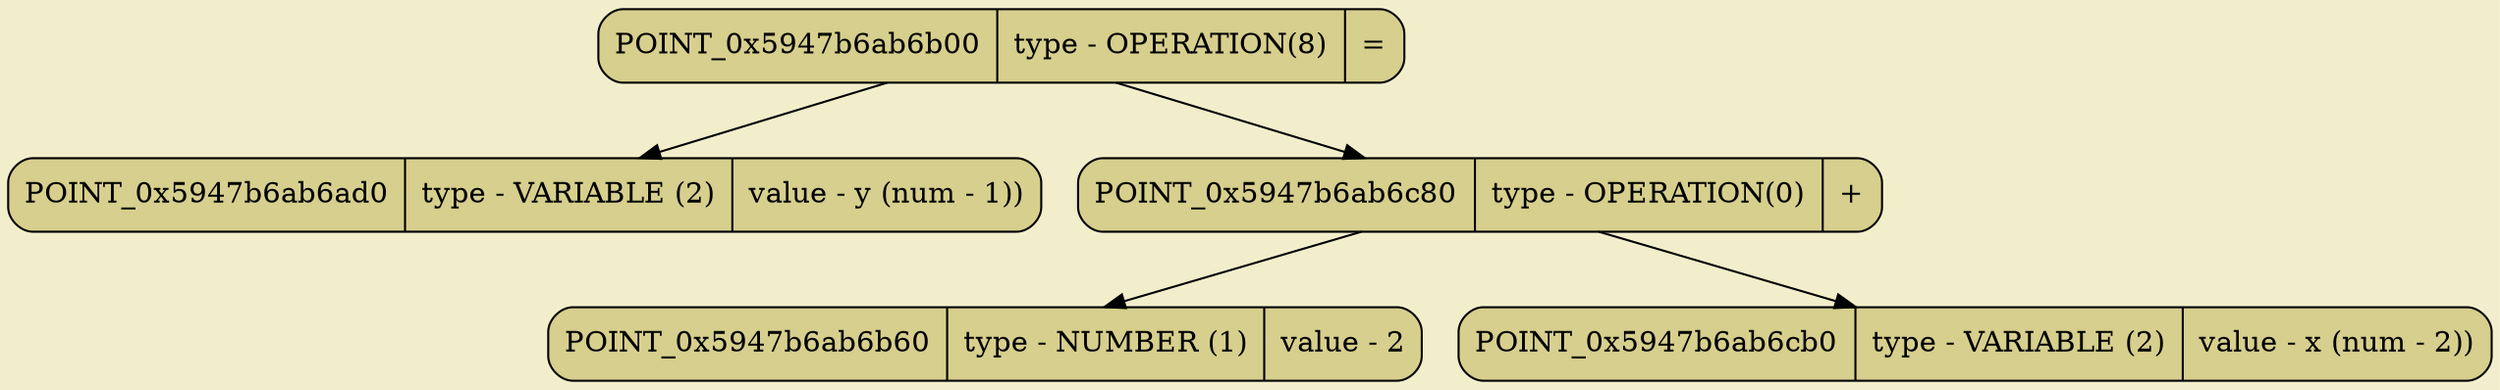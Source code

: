 digraph
{
bgcolor="#F2EECB";
rankdir = TB;
POINT_0x5947b6ab6b00[shape=Mrecord, label = "POINT_0x5947b6ab6b00 | type - OPERATION(8) | =", style="filled",fillcolor="#D7CF8D"]
POINT_0x5947b6ab6ad0[shape=Mrecord, label = "POINT_0x5947b6ab6ad0 | type - VARIABLE (2) | value - y (num - 1))", style="filled",fillcolor="#D7CF8D"]
POINT_0x5947b6ab6c80[shape=Mrecord, label = "POINT_0x5947b6ab6c80 | type - OPERATION(0) | +", style="filled",fillcolor="#D7CF8D"]
POINT_0x5947b6ab6b60[shape=Mrecord, label = "POINT_0x5947b6ab6b60 | type - NUMBER (1) | value - 2", style="filled",fillcolor="#D7CF8D"]
POINT_0x5947b6ab6cb0[shape=Mrecord, label = "POINT_0x5947b6ab6cb0 | type - VARIABLE (2) | value - x (num - 2))", style="filled",fillcolor="#D7CF8D"]
POINT_0x5947b6ab6b00 -> POINT_0x5947b6ab6ad0
POINT_0x5947b6ab6b00 -> POINT_0x5947b6ab6c80
POINT_0x5947b6ab6c80 -> POINT_0x5947b6ab6b60
POINT_0x5947b6ab6c80 -> POINT_0x5947b6ab6cb0
}
